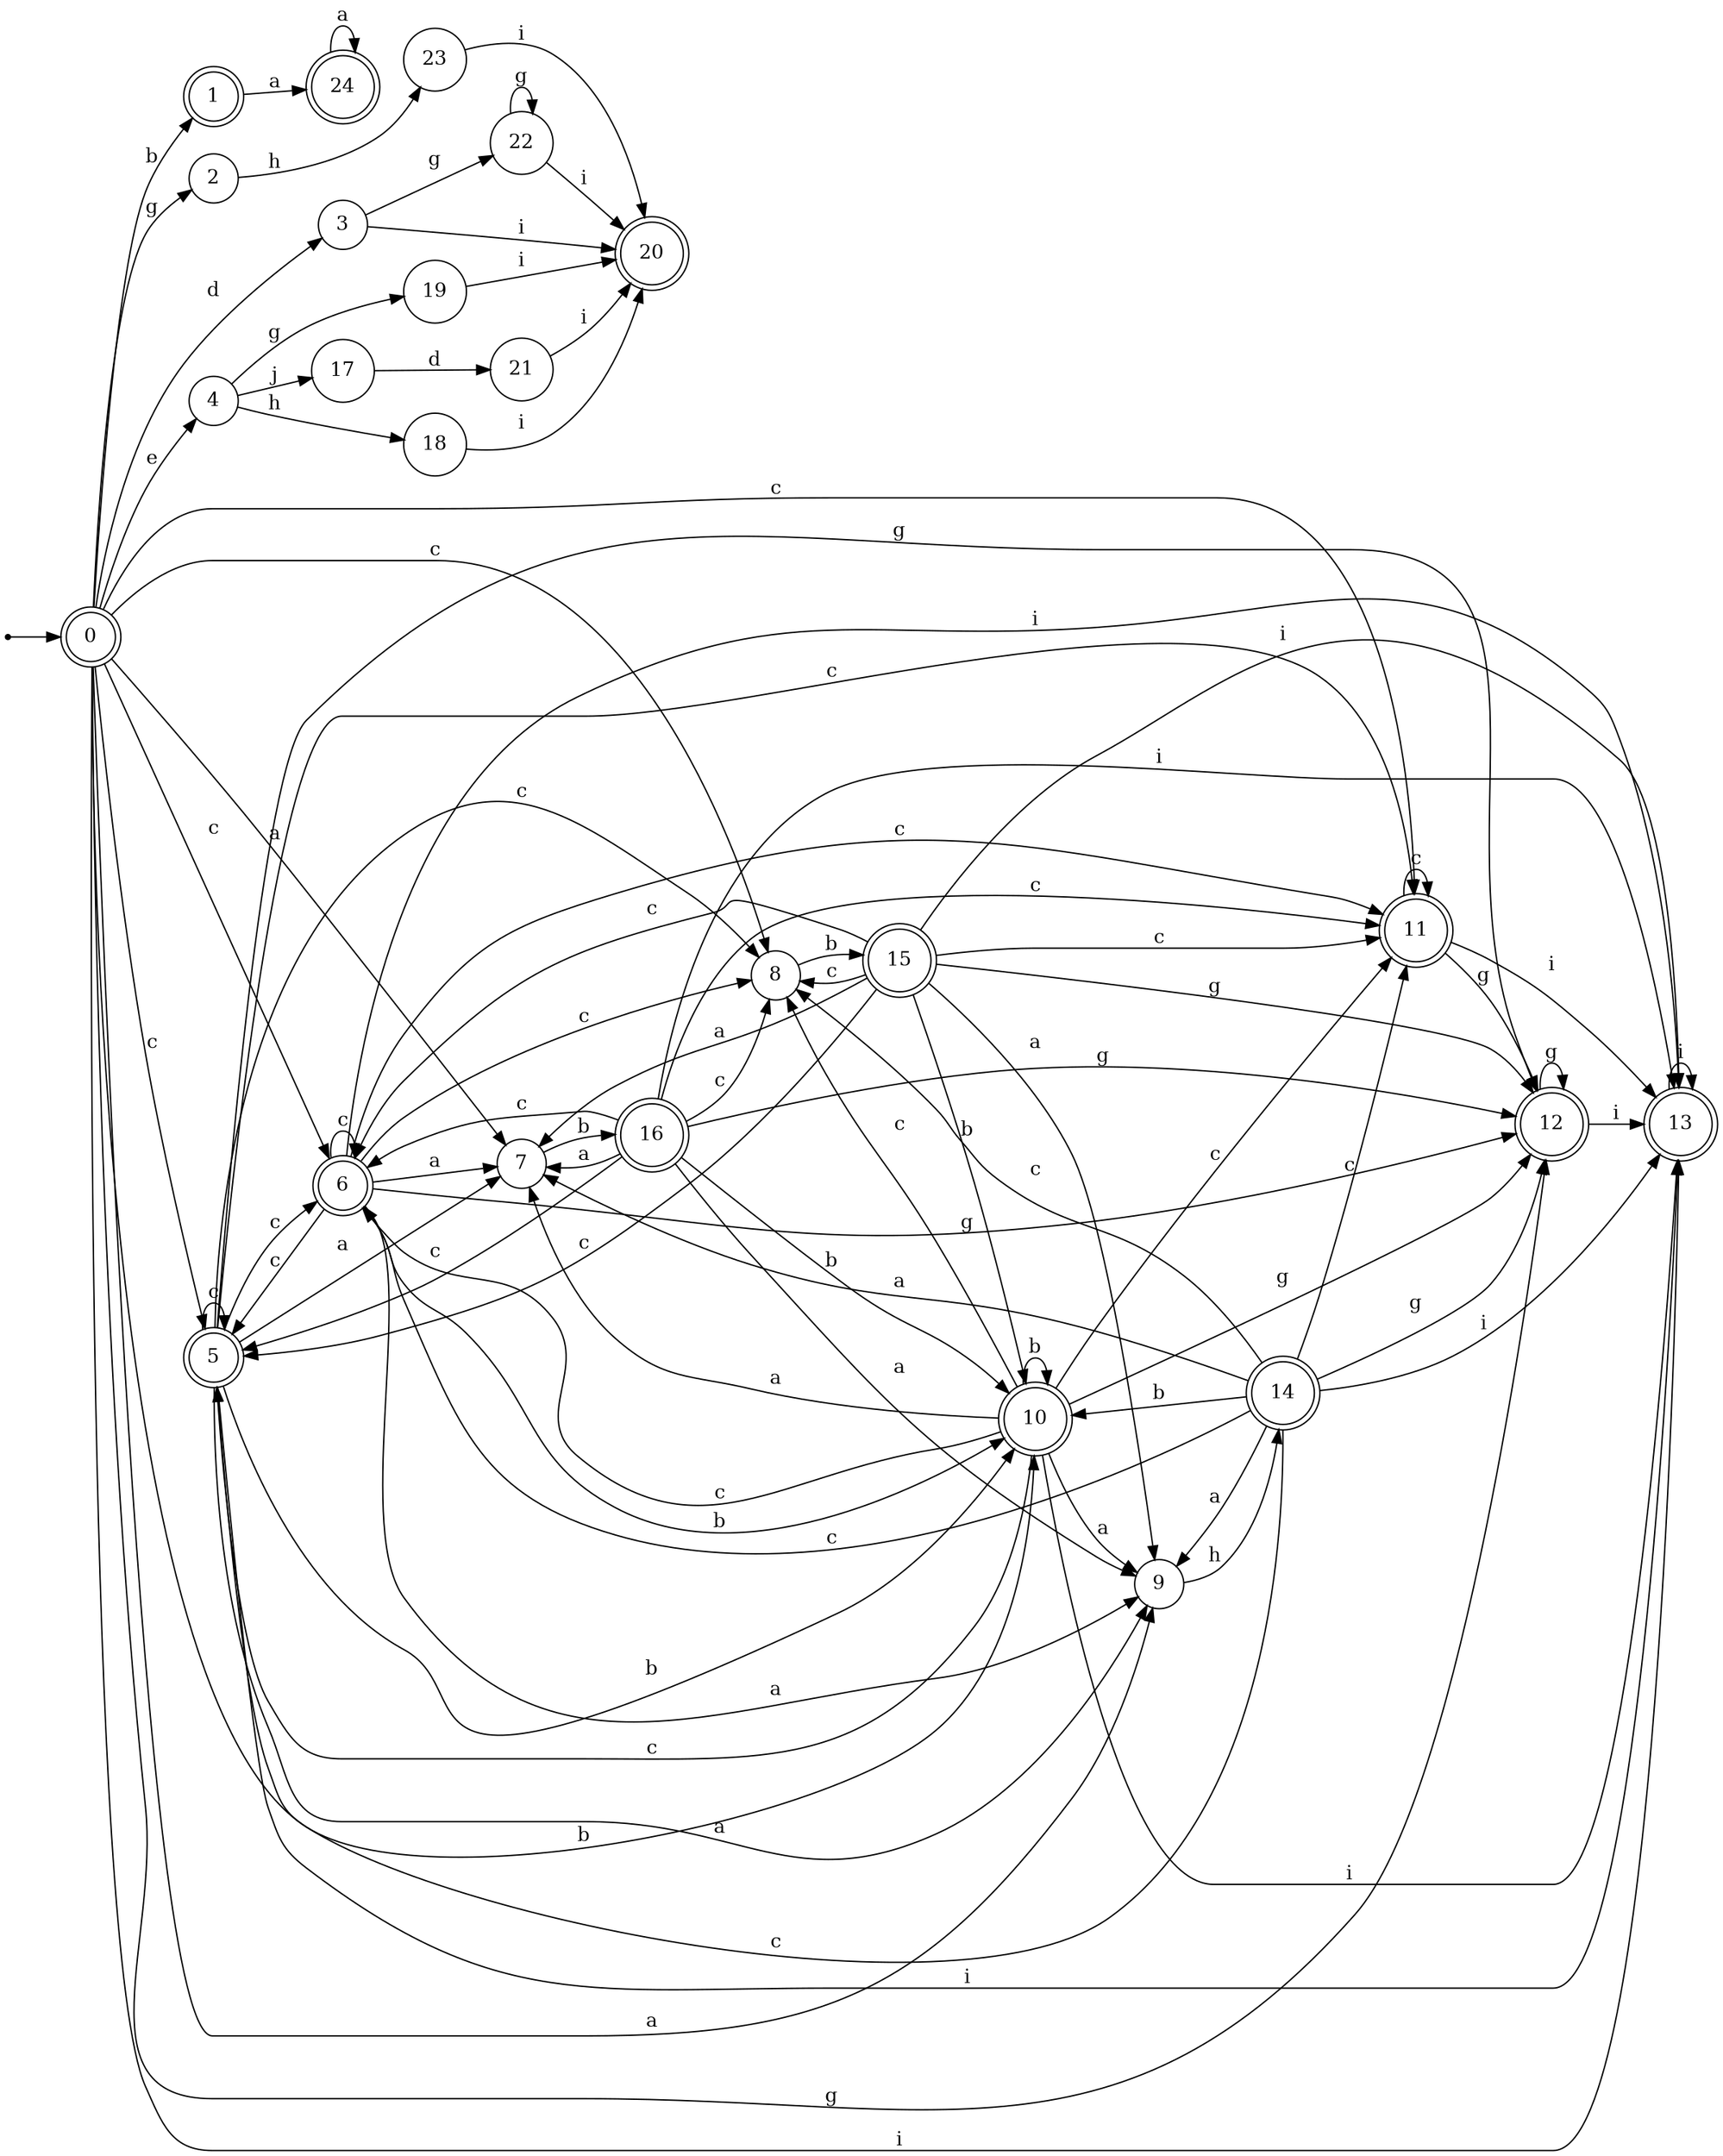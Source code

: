digraph finite_state_machine {
rankdir=LR;
size="20,20";
node [shape = point]; "dummy0"
node [shape = doublecircle]; "0";"dummy0" -> "0";
node [shape = doublecircle]; "1";node [shape = circle]; "2";
node [shape = circle]; "3";
node [shape = circle]; "4";
node [shape = doublecircle]; "5";node [shape = doublecircle]; "6";node [shape = circle]; "7";
node [shape = circle]; "8";
node [shape = circle]; "9";
node [shape = doublecircle]; "10";node [shape = doublecircle]; "11";node [shape = doublecircle]; "12";node [shape = doublecircle]; "13";node [shape = doublecircle]; "14";node [shape = doublecircle]; "15";node [shape = doublecircle]; "16";node [shape = circle]; "17";
node [shape = circle]; "18";
node [shape = circle]; "19";
node [shape = doublecircle]; "20";node [shape = circle]; "21";
node [shape = circle]; "22";
node [shape = circle]; "23";
node [shape = doublecircle]; "24";"0" -> "1" [label = "b"];
 "0" -> "10" [label = "b"];
 "0" -> "2" [label = "g"];
 "0" -> "12" [label = "g"];
 "0" -> "3" [label = "d"];
 "0" -> "4" [label = "e"];
 "0" -> "8" [label = "c"];
 "0" -> "11" [label = "c"];
 "0" -> "5" [label = "c"];
 "0" -> "6" [label = "c"];
 "0" -> "9" [label = "a"];
 "0" -> "7" [label = "a"];
 "0" -> "13" [label = "i"];
 "13" -> "13" [label = "i"];
 "12" -> "12" [label = "g"];
 "12" -> "13" [label = "i"];
 "11" -> "11" [label = "c"];
 "11" -> "12" [label = "g"];
 "11" -> "13" [label = "i"];
 "10" -> "10" [label = "b"];
 "10" -> "8" [label = "c"];
 "10" -> "11" [label = "c"];
 "10" -> "5" [label = "c"];
 "10" -> "6" [label = "c"];
 "10" -> "9" [label = "a"];
 "10" -> "7" [label = "a"];
 "10" -> "12" [label = "g"];
 "10" -> "13" [label = "i"];
 "9" -> "14" [label = "h"];
 "14" -> "9" [label = "a"];
 "14" -> "7" [label = "a"];
 "14" -> "8" [label = "c"];
 "14" -> "11" [label = "c"];
 "14" -> "5" [label = "c"];
 "14" -> "6" [label = "c"];
 "14" -> "10" [label = "b"];
 "14" -> "12" [label = "g"];
 "14" -> "13" [label = "i"];
 "8" -> "15" [label = "b"];
 "15" -> "8" [label = "c"];
 "15" -> "11" [label = "c"];
 "15" -> "5" [label = "c"];
 "15" -> "6" [label = "c"];
 "15" -> "9" [label = "a"];
 "15" -> "7" [label = "a"];
 "15" -> "10" [label = "b"];
 "15" -> "12" [label = "g"];
 "15" -> "13" [label = "i"];
 "7" -> "16" [label = "b"];
 "16" -> "9" [label = "a"];
 "16" -> "7" [label = "a"];
 "16" -> "8" [label = "c"];
 "16" -> "11" [label = "c"];
 "16" -> "5" [label = "c"];
 "16" -> "6" [label = "c"];
 "16" -> "10" [label = "b"];
 "16" -> "12" [label = "g"];
 "16" -> "13" [label = "i"];
 "6" -> "8" [label = "c"];
 "6" -> "11" [label = "c"];
 "6" -> "5" [label = "c"];
 "6" -> "6" [label = "c"];
 "6" -> "9" [label = "a"];
 "6" -> "7" [label = "a"];
 "6" -> "10" [label = "b"];
 "6" -> "12" [label = "g"];
 "6" -> "13" [label = "i"];
 "5" -> "8" [label = "c"];
 "5" -> "11" [label = "c"];
 "5" -> "5" [label = "c"];
 "5" -> "6" [label = "c"];
 "5" -> "9" [label = "a"];
 "5" -> "7" [label = "a"];
 "5" -> "10" [label = "b"];
 "5" -> "12" [label = "g"];
 "5" -> "13" [label = "i"];
 "4" -> "17" [label = "j"];
 "4" -> "18" [label = "h"];
 "4" -> "19" [label = "g"];
 "19" -> "20" [label = "i"];
 "18" -> "20" [label = "i"];
 "17" -> "21" [label = "d"];
 "21" -> "20" [label = "i"];
 "3" -> "22" [label = "g"];
 "3" -> "20" [label = "i"];
 "22" -> "22" [label = "g"];
 "22" -> "20" [label = "i"];
 "2" -> "23" [label = "h"];
 "23" -> "20" [label = "i"];
 "1" -> "24" [label = "a"];
 "24" -> "24" [label = "a"];
 }
